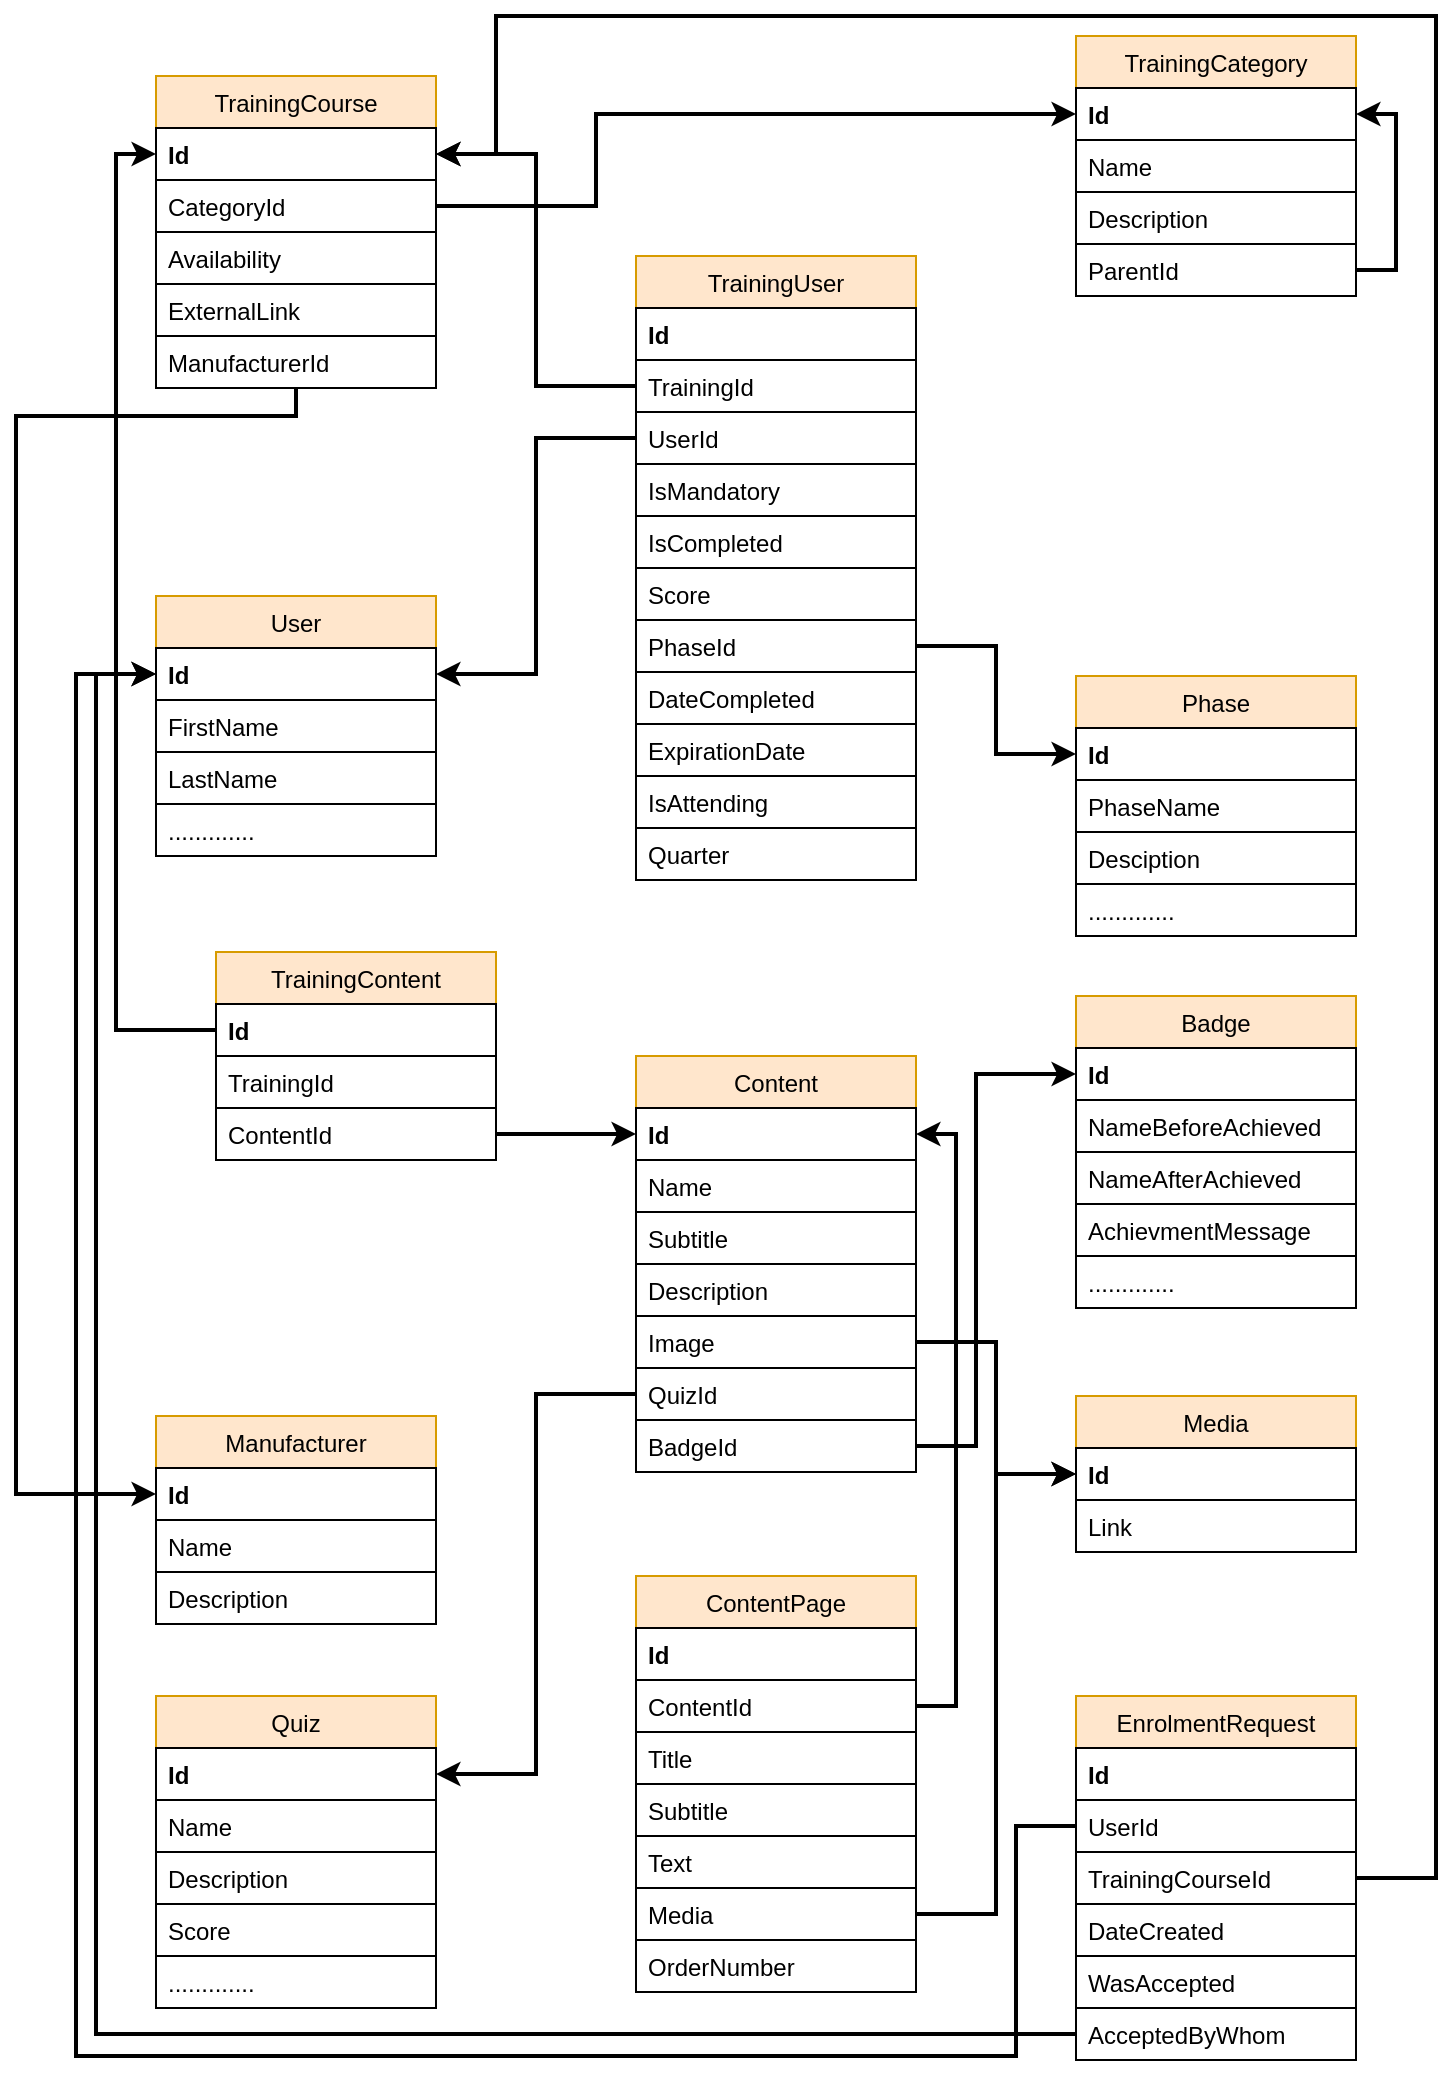 <mxfile version="13.5.7" type="github">
  <diagram id="uwtyysx4m1KapevDH-VO" name="Page-1">
    <mxGraphModel dx="1186" dy="723" grid="1" gridSize="10" guides="1" tooltips="1" connect="1" arrows="1" fold="1" page="1" pageScale="1" pageWidth="850" pageHeight="1400" background="none" math="0" shadow="0">
      <root>
        <mxCell id="0" />
        <mxCell id="1" parent="0" />
        <mxCell id="DK5eT5kbk5P_7S_4OPEw-1" value="TrainingCourse" style="swimlane;fontStyle=0;childLayout=stackLayout;horizontal=1;startSize=26;fillColor=#ffe6cc;horizontalStack=0;resizeParent=1;resizeParentMax=0;resizeLast=0;collapsible=1;marginBottom=0;shadow=0;comic=0;glass=0;rounded=0;swimlaneFillColor=none;strokeColor=#d79b00;" parent="1" vertex="1">
          <mxGeometry x="100" y="60" width="140" height="156" as="geometry" />
        </mxCell>
        <mxCell id="DK5eT5kbk5P_7S_4OPEw-2" value="Id" style="text;strokeColor=#000000;fillColor=none;align=left;verticalAlign=top;spacingLeft=4;spacingRight=4;overflow=hidden;rotatable=0;points=[[0,0.5],[1,0.5]];portConstraint=eastwest;fontStyle=1;shadow=0;comic=0;" parent="DK5eT5kbk5P_7S_4OPEw-1" vertex="1">
          <mxGeometry y="26" width="140" height="26" as="geometry" />
        </mxCell>
        <mxCell id="DK5eT5kbk5P_7S_4OPEw-8" value="CategoryId" style="text;strokeColor=#000000;fillColor=none;align=left;verticalAlign=top;spacingLeft=4;spacingRight=4;overflow=hidden;rotatable=0;points=[[0,0.5],[1,0.5]];portConstraint=eastwest;shadow=0;comic=0;" parent="DK5eT5kbk5P_7S_4OPEw-1" vertex="1">
          <mxGeometry y="52" width="140" height="26" as="geometry" />
        </mxCell>
        <mxCell id="DK5eT5kbk5P_7S_4OPEw-48" value="Availability" style="text;strokeColor=#000000;fillColor=none;align=left;verticalAlign=top;spacingLeft=4;spacingRight=4;overflow=hidden;rotatable=0;points=[[0,0.5],[1,0.5]];portConstraint=eastwest;shadow=0;comic=0;" parent="DK5eT5kbk5P_7S_4OPEw-1" vertex="1">
          <mxGeometry y="78" width="140" height="26" as="geometry" />
        </mxCell>
        <mxCell id="DK5eT5kbk5P_7S_4OPEw-59" value="ExternalLink" style="text;strokeColor=#000000;fillColor=none;align=left;verticalAlign=top;spacingLeft=4;spacingRight=4;overflow=hidden;rotatable=0;points=[[0,0.5],[1,0.5]];portConstraint=eastwest;shadow=0;comic=0;" parent="DK5eT5kbk5P_7S_4OPEw-1" vertex="1">
          <mxGeometry y="104" width="140" height="26" as="geometry" />
        </mxCell>
        <mxCell id="DK5eT5kbk5P_7S_4OPEw-73" value="ManufacturerId" style="text;strokeColor=#000000;fillColor=none;align=left;verticalAlign=top;spacingLeft=4;spacingRight=4;overflow=hidden;rotatable=0;points=[[0,0.5],[1,0.5]];portConstraint=eastwest;shadow=0;comic=0;" parent="DK5eT5kbk5P_7S_4OPEw-1" vertex="1">
          <mxGeometry y="130" width="140" height="26" as="geometry" />
        </mxCell>
        <mxCell id="DK5eT5kbk5P_7S_4OPEw-27" style="edgeStyle=orthogonalEdgeStyle;rounded=0;orthogonalLoop=1;jettySize=auto;html=1;entryX=1;entryY=0.5;entryDx=0;entryDy=0;strokeWidth=2;shadow=0;comic=0;" parent="1" source="DK5eT5kbk5P_7S_4OPEw-18" target="DK5eT5kbk5P_7S_4OPEw-2" edge="1">
          <mxGeometry relative="1" as="geometry" />
        </mxCell>
        <mxCell id="DK5eT5kbk5P_7S_4OPEw-28" style="edgeStyle=orthogonalEdgeStyle;rounded=0;orthogonalLoop=1;jettySize=auto;html=1;entryX=1;entryY=0.5;entryDx=0;entryDy=0;strokeWidth=2;shadow=0;comic=0;" parent="1" source="DK5eT5kbk5P_7S_4OPEw-19" target="DK5eT5kbk5P_7S_4OPEw-10" edge="1">
          <mxGeometry relative="1" as="geometry" />
        </mxCell>
        <mxCell id="DK5eT5kbk5P_7S_4OPEw-31" value="Phase" style="swimlane;fontStyle=0;childLayout=stackLayout;horizontal=1;startSize=26;fillColor=#ffe6cc;horizontalStack=0;resizeParent=1;resizeParentMax=0;resizeLast=0;collapsible=1;marginBottom=0;shadow=0;comic=0;glass=0;rounded=0;swimlaneFillColor=none;strokeColor=#d79b00;" parent="1" vertex="1">
          <mxGeometry x="560" y="360" width="140" height="130" as="geometry" />
        </mxCell>
        <mxCell id="DK5eT5kbk5P_7S_4OPEw-32" value="Id" style="text;strokeColor=#000000;fillColor=none;align=left;verticalAlign=top;spacingLeft=4;spacingRight=4;overflow=hidden;rotatable=0;points=[[0,0.5],[1,0.5]];portConstraint=eastwest;fontStyle=1;shadow=0;comic=0;" parent="DK5eT5kbk5P_7S_4OPEw-31" vertex="1">
          <mxGeometry y="26" width="140" height="26" as="geometry" />
        </mxCell>
        <mxCell id="DK5eT5kbk5P_7S_4OPEw-33" value="PhaseName" style="text;strokeColor=#000000;fillColor=none;align=left;verticalAlign=top;spacingLeft=4;spacingRight=4;overflow=hidden;rotatable=0;points=[[0,0.5],[1,0.5]];portConstraint=eastwest;shadow=0;comic=0;" parent="DK5eT5kbk5P_7S_4OPEw-31" vertex="1">
          <mxGeometry y="52" width="140" height="26" as="geometry" />
        </mxCell>
        <mxCell id="DK5eT5kbk5P_7S_4OPEw-34" value="Desciption" style="text;strokeColor=#000000;fillColor=none;align=left;verticalAlign=top;spacingLeft=4;spacingRight=4;overflow=hidden;rotatable=0;points=[[0,0.5],[1,0.5]];portConstraint=eastwest;shadow=0;comic=0;" parent="DK5eT5kbk5P_7S_4OPEw-31" vertex="1">
          <mxGeometry y="78" width="140" height="26" as="geometry" />
        </mxCell>
        <mxCell id="DK5eT5kbk5P_7S_4OPEw-35" value="............." style="text;strokeColor=#000000;fillColor=none;align=left;verticalAlign=top;spacingLeft=4;spacingRight=4;overflow=hidden;rotatable=0;points=[[0,0.5],[1,0.5]];portConstraint=eastwest;shadow=0;comic=0;" parent="DK5eT5kbk5P_7S_4OPEw-31" vertex="1">
          <mxGeometry y="104" width="140" height="26" as="geometry" />
        </mxCell>
        <mxCell id="DK5eT5kbk5P_7S_4OPEw-37" value="Badge" style="swimlane;fontStyle=0;childLayout=stackLayout;horizontal=1;startSize=26;fillColor=#ffe6cc;horizontalStack=0;resizeParent=1;resizeParentMax=0;resizeLast=0;collapsible=1;marginBottom=0;shadow=0;comic=0;glass=0;rounded=0;swimlaneFillColor=none;strokeColor=#d79b00;" parent="1" vertex="1">
          <mxGeometry x="560" y="520" width="140" height="156" as="geometry" />
        </mxCell>
        <mxCell id="DK5eT5kbk5P_7S_4OPEw-38" value="Id" style="text;strokeColor=#000000;fillColor=none;align=left;verticalAlign=top;spacingLeft=4;spacingRight=4;overflow=hidden;rotatable=0;points=[[0,0.5],[1,0.5]];portConstraint=eastwest;fontStyle=1;shadow=0;comic=0;" parent="DK5eT5kbk5P_7S_4OPEw-37" vertex="1">
          <mxGeometry y="26" width="140" height="26" as="geometry" />
        </mxCell>
        <mxCell id="DK5eT5kbk5P_7S_4OPEw-39" value="NameBeforeAchieved" style="text;strokeColor=#000000;fillColor=none;align=left;verticalAlign=top;spacingLeft=4;spacingRight=4;overflow=hidden;rotatable=0;points=[[0,0.5],[1,0.5]];portConstraint=eastwest;shadow=0;comic=0;" parent="DK5eT5kbk5P_7S_4OPEw-37" vertex="1">
          <mxGeometry y="52" width="140" height="26" as="geometry" />
        </mxCell>
        <mxCell id="DK5eT5kbk5P_7S_4OPEw-40" value="NameAfterAchieved" style="text;strokeColor=#000000;fillColor=none;align=left;verticalAlign=top;spacingLeft=4;spacingRight=4;overflow=hidden;rotatable=0;points=[[0,0.5],[1,0.5]];portConstraint=eastwest;shadow=0;comic=0;" parent="DK5eT5kbk5P_7S_4OPEw-37" vertex="1">
          <mxGeometry y="78" width="140" height="26" as="geometry" />
        </mxCell>
        <mxCell id="DK5eT5kbk5P_7S_4OPEw-41" value="AchievmentMessage" style="text;strokeColor=#000000;fillColor=none;align=left;verticalAlign=top;spacingLeft=4;spacingRight=4;overflow=hidden;rotatable=0;points=[[0,0.5],[1,0.5]];portConstraint=eastwest;shadow=0;comic=0;" parent="DK5eT5kbk5P_7S_4OPEw-37" vertex="1">
          <mxGeometry y="104" width="140" height="26" as="geometry" />
        </mxCell>
        <mxCell id="DK5eT5kbk5P_7S_4OPEw-42" value="............." style="text;strokeColor=#000000;fillColor=none;align=left;verticalAlign=top;spacingLeft=4;spacingRight=4;overflow=hidden;rotatable=0;points=[[0,0.5],[1,0.5]];portConstraint=eastwest;shadow=0;comic=0;" parent="DK5eT5kbk5P_7S_4OPEw-37" vertex="1">
          <mxGeometry y="130" width="140" height="26" as="geometry" />
        </mxCell>
        <mxCell id="DK5eT5kbk5P_7S_4OPEw-9" value="User" style="swimlane;fontStyle=0;childLayout=stackLayout;horizontal=1;startSize=26;fillColor=#ffe6cc;horizontalStack=0;resizeParent=1;resizeParentMax=0;resizeLast=0;collapsible=1;marginBottom=0;shadow=0;comic=0;glass=0;rounded=0;swimlaneFillColor=none;strokeColor=#d79b00;" parent="1" vertex="1">
          <mxGeometry x="100" y="320" width="140" height="130" as="geometry" />
        </mxCell>
        <mxCell id="DK5eT5kbk5P_7S_4OPEw-10" value="Id" style="text;strokeColor=#000000;fillColor=none;align=left;verticalAlign=top;spacingLeft=4;spacingRight=4;overflow=hidden;rotatable=0;points=[[0,0.5],[1,0.5]];portConstraint=eastwest;fontStyle=1;shadow=0;comic=0;" parent="DK5eT5kbk5P_7S_4OPEw-9" vertex="1">
          <mxGeometry y="26" width="140" height="26" as="geometry" />
        </mxCell>
        <mxCell id="DK5eT5kbk5P_7S_4OPEw-11" value="FirstName" style="text;strokeColor=#000000;fillColor=none;align=left;verticalAlign=top;spacingLeft=4;spacingRight=4;overflow=hidden;rotatable=0;points=[[0,0.5],[1,0.5]];portConstraint=eastwest;shadow=0;comic=0;" parent="DK5eT5kbk5P_7S_4OPEw-9" vertex="1">
          <mxGeometry y="52" width="140" height="26" as="geometry" />
        </mxCell>
        <mxCell id="DK5eT5kbk5P_7S_4OPEw-12" value="LastName" style="text;strokeColor=#000000;fillColor=none;align=left;verticalAlign=top;spacingLeft=4;spacingRight=4;overflow=hidden;rotatable=0;points=[[0,0.5],[1,0.5]];portConstraint=eastwest;shadow=0;comic=0;" parent="DK5eT5kbk5P_7S_4OPEw-9" vertex="1">
          <mxGeometry y="78" width="140" height="26" as="geometry" />
        </mxCell>
        <mxCell id="DK5eT5kbk5P_7S_4OPEw-13" value="............." style="text;strokeColor=#000000;fillColor=none;align=left;verticalAlign=top;spacingLeft=4;spacingRight=4;overflow=hidden;rotatable=0;points=[[0,0.5],[1,0.5]];portConstraint=eastwest;shadow=0;comic=0;" parent="DK5eT5kbk5P_7S_4OPEw-9" vertex="1">
          <mxGeometry y="104" width="140" height="26" as="geometry" />
        </mxCell>
        <mxCell id="DK5eT5kbk5P_7S_4OPEw-54" style="edgeStyle=orthogonalEdgeStyle;rounded=0;comic=0;orthogonalLoop=1;jettySize=auto;html=1;entryX=0;entryY=0.5;entryDx=0;entryDy=0;shadow=0;strokeWidth=2;" parent="1" source="DK5eT5kbk5P_7S_4OPEw-8" target="DK5eT5kbk5P_7S_4OPEw-50" edge="1">
          <mxGeometry relative="1" as="geometry">
            <Array as="points">
              <mxPoint x="320" y="125" />
              <mxPoint x="320" y="79" />
            </Array>
          </mxGeometry>
        </mxCell>
        <mxCell id="DK5eT5kbk5P_7S_4OPEw-16" value="TrainingUser" style="swimlane;fontStyle=0;childLayout=stackLayout;horizontal=1;startSize=26;fillColor=#ffe6cc;horizontalStack=0;resizeParent=1;resizeParentMax=0;resizeLast=0;collapsible=1;marginBottom=0;shadow=0;comic=0;glass=0;rounded=0;swimlaneFillColor=none;strokeColor=#d79b00;" parent="1" vertex="1">
          <mxGeometry x="340" y="150" width="140" height="312" as="geometry" />
        </mxCell>
        <mxCell id="DK5eT5kbk5P_7S_4OPEw-17" value="Id" style="text;strokeColor=#000000;fillColor=none;align=left;verticalAlign=top;spacingLeft=4;spacingRight=4;overflow=hidden;rotatable=0;points=[[0,0.5],[1,0.5]];portConstraint=eastwest;fontStyle=1;shadow=0;comic=0;" parent="DK5eT5kbk5P_7S_4OPEw-16" vertex="1">
          <mxGeometry y="26" width="140" height="26" as="geometry" />
        </mxCell>
        <mxCell id="DK5eT5kbk5P_7S_4OPEw-18" value="TrainingId" style="text;strokeColor=#000000;fillColor=none;align=left;verticalAlign=top;spacingLeft=4;spacingRight=4;overflow=hidden;rotatable=0;points=[[0,0.5],[1,0.5]];portConstraint=eastwest;shadow=0;comic=0;" parent="DK5eT5kbk5P_7S_4OPEw-16" vertex="1">
          <mxGeometry y="52" width="140" height="26" as="geometry" />
        </mxCell>
        <mxCell id="DK5eT5kbk5P_7S_4OPEw-19" value="UserId" style="text;strokeColor=#000000;fillColor=none;align=left;verticalAlign=top;spacingLeft=4;spacingRight=4;overflow=hidden;rotatable=0;points=[[0,0.5],[1,0.5]];portConstraint=eastwest;shadow=0;comic=0;" parent="DK5eT5kbk5P_7S_4OPEw-16" vertex="1">
          <mxGeometry y="78" width="140" height="26" as="geometry" />
        </mxCell>
        <mxCell id="DK5eT5kbk5P_7S_4OPEw-21" value="IsMandatory" style="text;strokeColor=#000000;fillColor=none;align=left;verticalAlign=top;spacingLeft=4;spacingRight=4;overflow=hidden;rotatable=0;points=[[0,0.5],[1,0.5]];portConstraint=eastwest;shadow=0;comic=0;" parent="DK5eT5kbk5P_7S_4OPEw-16" vertex="1">
          <mxGeometry y="104" width="140" height="26" as="geometry" />
        </mxCell>
        <mxCell id="DK5eT5kbk5P_7S_4OPEw-23" value="IsCompleted" style="text;strokeColor=#000000;fillColor=none;align=left;verticalAlign=top;spacingLeft=4;spacingRight=4;overflow=hidden;rotatable=0;points=[[0,0.5],[1,0.5]];portConstraint=eastwest;shadow=0;comic=0;" parent="DK5eT5kbk5P_7S_4OPEw-16" vertex="1">
          <mxGeometry y="130" width="140" height="26" as="geometry" />
        </mxCell>
        <mxCell id="DK5eT5kbk5P_7S_4OPEw-24" value="Score" style="text;strokeColor=#000000;fillColor=none;align=left;verticalAlign=top;spacingLeft=4;spacingRight=4;overflow=hidden;rotatable=0;points=[[0,0.5],[1,0.5]];portConstraint=eastwest;shadow=0;comic=0;" parent="DK5eT5kbk5P_7S_4OPEw-16" vertex="1">
          <mxGeometry y="156" width="140" height="26" as="geometry" />
        </mxCell>
        <mxCell id="DK5eT5kbk5P_7S_4OPEw-25" value="PhaseId" style="text;strokeColor=#000000;fillColor=none;align=left;verticalAlign=top;spacingLeft=4;spacingRight=4;overflow=hidden;rotatable=0;points=[[0,0.5],[1,0.5]];portConstraint=eastwest;shadow=0;comic=0;" parent="DK5eT5kbk5P_7S_4OPEw-16" vertex="1">
          <mxGeometry y="182" width="140" height="26" as="geometry" />
        </mxCell>
        <mxCell id="DK5eT5kbk5P_7S_4OPEw-46" value="DateCompleted" style="text;strokeColor=#000000;fillColor=none;align=left;verticalAlign=top;spacingLeft=4;spacingRight=4;overflow=hidden;rotatable=0;points=[[0,0.5],[1,0.5]];portConstraint=eastwest;shadow=0;comic=0;" parent="DK5eT5kbk5P_7S_4OPEw-16" vertex="1">
          <mxGeometry y="208" width="140" height="26" as="geometry" />
        </mxCell>
        <mxCell id="DK5eT5kbk5P_7S_4OPEw-47" value="ExpirationDate" style="text;strokeColor=#000000;fillColor=none;align=left;verticalAlign=top;spacingLeft=4;spacingRight=4;overflow=hidden;rotatable=0;points=[[0,0.5],[1,0.5]];portConstraint=eastwest;shadow=0;comic=0;" parent="DK5eT5kbk5P_7S_4OPEw-16" vertex="1">
          <mxGeometry y="234" width="140" height="26" as="geometry" />
        </mxCell>
        <mxCell id="Cdiy6JWCYsth_nG0e7zZ-1" value="IsAttending" style="text;strokeColor=#000000;fillColor=none;align=left;verticalAlign=top;spacingLeft=4;spacingRight=4;overflow=hidden;rotatable=0;points=[[0,0.5],[1,0.5]];portConstraint=eastwest;shadow=0;comic=0;" parent="DK5eT5kbk5P_7S_4OPEw-16" vertex="1">
          <mxGeometry y="260" width="140" height="26" as="geometry" />
        </mxCell>
        <mxCell id="Cdiy6JWCYsth_nG0e7zZ-15" value="Quarter" style="text;strokeColor=#000000;fillColor=none;align=left;verticalAlign=top;spacingLeft=4;spacingRight=4;overflow=hidden;rotatable=0;points=[[0,0.5],[1,0.5]];portConstraint=eastwest;shadow=0;comic=0;" parent="DK5eT5kbk5P_7S_4OPEw-16" vertex="1">
          <mxGeometry y="286" width="140" height="26" as="geometry" />
        </mxCell>
        <mxCell id="DK5eT5kbk5P_7S_4OPEw-58" style="edgeStyle=orthogonalEdgeStyle;rounded=0;comic=0;orthogonalLoop=1;jettySize=auto;html=1;entryX=1;entryY=0.5;entryDx=0;entryDy=0;shadow=0;strokeWidth=2;startArrow=classic;startFill=1;endArrow=none;endFill=0;" parent="1" source="DK5eT5kbk5P_7S_4OPEw-32" target="DK5eT5kbk5P_7S_4OPEw-25" edge="1">
          <mxGeometry relative="1" as="geometry" />
        </mxCell>
        <mxCell id="DK5eT5kbk5P_7S_4OPEw-49" value="TrainingCategory" style="swimlane;fontStyle=0;childLayout=stackLayout;horizontal=1;startSize=26;fillColor=#ffe6cc;horizontalStack=0;resizeParent=1;resizeParentMax=0;resizeLast=0;collapsible=1;marginBottom=0;shadow=0;comic=0;glass=0;rounded=0;swimlaneFillColor=none;strokeColor=#d79b00;" parent="1" vertex="1">
          <mxGeometry x="560" y="40" width="140" height="130" as="geometry" />
        </mxCell>
        <mxCell id="DK5eT5kbk5P_7S_4OPEw-50" value="Id" style="text;strokeColor=#000000;fillColor=none;align=left;verticalAlign=top;spacingLeft=4;spacingRight=4;overflow=hidden;rotatable=0;points=[[0,0.5],[1,0.5]];portConstraint=eastwest;fontStyle=1;shadow=0;comic=0;" parent="DK5eT5kbk5P_7S_4OPEw-49" vertex="1">
          <mxGeometry y="26" width="140" height="26" as="geometry" />
        </mxCell>
        <mxCell id="DK5eT5kbk5P_7S_4OPEw-51" value="Name" style="text;strokeColor=#000000;fillColor=none;align=left;verticalAlign=top;spacingLeft=4;spacingRight=4;overflow=hidden;rotatable=0;points=[[0,0.5],[1,0.5]];portConstraint=eastwest;shadow=0;comic=0;" parent="DK5eT5kbk5P_7S_4OPEw-49" vertex="1">
          <mxGeometry y="52" width="140" height="26" as="geometry" />
        </mxCell>
        <mxCell id="DK5eT5kbk5P_7S_4OPEw-52" value="Description" style="text;strokeColor=#000000;fillColor=none;align=left;verticalAlign=top;spacingLeft=4;spacingRight=4;overflow=hidden;rotatable=0;points=[[0,0.5],[1,0.5]];portConstraint=eastwest;shadow=0;comic=0;" parent="DK5eT5kbk5P_7S_4OPEw-49" vertex="1">
          <mxGeometry y="78" width="140" height="26" as="geometry" />
        </mxCell>
        <mxCell id="Cdiy6JWCYsth_nG0e7zZ-16" style="edgeStyle=orthogonalEdgeStyle;rounded=0;orthogonalLoop=1;jettySize=auto;html=1;entryX=1;entryY=0.5;entryDx=0;entryDy=0;strokeWidth=2;" parent="DK5eT5kbk5P_7S_4OPEw-49" source="DK5eT5kbk5P_7S_4OPEw-55" target="DK5eT5kbk5P_7S_4OPEw-50" edge="1">
          <mxGeometry relative="1" as="geometry">
            <Array as="points">
              <mxPoint x="160" y="117" />
              <mxPoint x="160" y="39" />
            </Array>
          </mxGeometry>
        </mxCell>
        <mxCell id="DK5eT5kbk5P_7S_4OPEw-55" value="ParentId" style="text;strokeColor=#000000;fillColor=none;align=left;verticalAlign=top;spacingLeft=4;spacingRight=4;overflow=hidden;rotatable=0;points=[[0,0.5],[1,0.5]];portConstraint=eastwest;shadow=0;comic=0;" parent="DK5eT5kbk5P_7S_4OPEw-49" vertex="1">
          <mxGeometry y="104" width="140" height="26" as="geometry" />
        </mxCell>
        <mxCell id="DK5eT5kbk5P_7S_4OPEw-67" value="Manufacturer" style="swimlane;fontStyle=0;childLayout=stackLayout;horizontal=1;startSize=26;fillColor=#ffe6cc;horizontalStack=0;resizeParent=1;resizeParentMax=0;resizeLast=0;collapsible=1;marginBottom=0;shadow=0;comic=0;glass=0;rounded=0;swimlaneFillColor=none;strokeColor=#d79b00;" parent="1" vertex="1">
          <mxGeometry x="100" y="730" width="140" height="104" as="geometry" />
        </mxCell>
        <mxCell id="DK5eT5kbk5P_7S_4OPEw-68" value="Id" style="text;strokeColor=#000000;fillColor=none;align=left;verticalAlign=top;spacingLeft=4;spacingRight=4;overflow=hidden;rotatable=0;points=[[0,0.5],[1,0.5]];portConstraint=eastwest;fontStyle=1;shadow=0;comic=0;" parent="DK5eT5kbk5P_7S_4OPEw-67" vertex="1">
          <mxGeometry y="26" width="140" height="26" as="geometry" />
        </mxCell>
        <mxCell id="DK5eT5kbk5P_7S_4OPEw-69" value="Name" style="text;strokeColor=#000000;fillColor=none;align=left;verticalAlign=top;spacingLeft=4;spacingRight=4;overflow=hidden;rotatable=0;points=[[0,0.5],[1,0.5]];portConstraint=eastwest;shadow=0;comic=0;" parent="DK5eT5kbk5P_7S_4OPEw-67" vertex="1">
          <mxGeometry y="52" width="140" height="26" as="geometry" />
        </mxCell>
        <mxCell id="DK5eT5kbk5P_7S_4OPEw-70" value="Description" style="text;strokeColor=#000000;fillColor=none;align=left;verticalAlign=top;spacingLeft=4;spacingRight=4;overflow=hidden;rotatable=0;points=[[0,0.5],[1,0.5]];portConstraint=eastwest;shadow=0;comic=0;" parent="DK5eT5kbk5P_7S_4OPEw-67" vertex="1">
          <mxGeometry y="78" width="140" height="26" as="geometry" />
        </mxCell>
        <mxCell id="DK5eT5kbk5P_7S_4OPEw-74" style="edgeStyle=orthogonalEdgeStyle;rounded=0;comic=0;orthogonalLoop=1;jettySize=auto;html=1;entryX=0;entryY=0.5;entryDx=0;entryDy=0;shadow=0;strokeWidth=2;" parent="1" source="DK5eT5kbk5P_7S_4OPEw-73" target="DK5eT5kbk5P_7S_4OPEw-68" edge="1">
          <mxGeometry relative="1" as="geometry">
            <Array as="points">
              <mxPoint x="30" y="230" />
              <mxPoint x="30" y="769" />
            </Array>
          </mxGeometry>
        </mxCell>
        <mxCell id="DK5eT5kbk5P_7S_4OPEw-94" value="Quiz" style="swimlane;fontStyle=0;childLayout=stackLayout;horizontal=1;startSize=26;fillColor=#ffe6cc;horizontalStack=0;resizeParent=1;resizeParentMax=0;resizeLast=0;collapsible=1;marginBottom=0;shadow=0;comic=0;glass=0;rounded=0;swimlaneFillColor=none;strokeColor=#d79b00;" parent="1" vertex="1">
          <mxGeometry x="100" y="870" width="140" height="156" as="geometry" />
        </mxCell>
        <mxCell id="DK5eT5kbk5P_7S_4OPEw-95" value="Id" style="text;strokeColor=#000000;fillColor=none;align=left;verticalAlign=top;spacingLeft=4;spacingRight=4;overflow=hidden;rotatable=0;points=[[0,0.5],[1,0.5]];portConstraint=eastwest;fontStyle=1;shadow=0;comic=0;" parent="DK5eT5kbk5P_7S_4OPEw-94" vertex="1">
          <mxGeometry y="26" width="140" height="26" as="geometry" />
        </mxCell>
        <mxCell id="DK5eT5kbk5P_7S_4OPEw-96" value="Name" style="text;strokeColor=#000000;fillColor=none;align=left;verticalAlign=top;spacingLeft=4;spacingRight=4;overflow=hidden;rotatable=0;points=[[0,0.5],[1,0.5]];portConstraint=eastwest;shadow=0;comic=0;" parent="DK5eT5kbk5P_7S_4OPEw-94" vertex="1">
          <mxGeometry y="52" width="140" height="26" as="geometry" />
        </mxCell>
        <mxCell id="DK5eT5kbk5P_7S_4OPEw-97" value="Description" style="text;strokeColor=#000000;fillColor=none;align=left;verticalAlign=top;spacingLeft=4;spacingRight=4;overflow=hidden;rotatable=0;points=[[0,0.5],[1,0.5]];portConstraint=eastwest;shadow=0;comic=0;" parent="DK5eT5kbk5P_7S_4OPEw-94" vertex="1">
          <mxGeometry y="78" width="140" height="26" as="geometry" />
        </mxCell>
        <mxCell id="DK5eT5kbk5P_7S_4OPEw-98" value="Score" style="text;strokeColor=#000000;fillColor=none;align=left;verticalAlign=top;spacingLeft=4;spacingRight=4;overflow=hidden;rotatable=0;points=[[0,0.5],[1,0.5]];portConstraint=eastwest;shadow=0;comic=0;" parent="DK5eT5kbk5P_7S_4OPEw-94" vertex="1">
          <mxGeometry y="104" width="140" height="26" as="geometry" />
        </mxCell>
        <mxCell id="DK5eT5kbk5P_7S_4OPEw-99" value="............." style="text;strokeColor=#000000;fillColor=none;align=left;verticalAlign=top;spacingLeft=4;spacingRight=4;overflow=hidden;rotatable=0;points=[[0,0.5],[1,0.5]];portConstraint=eastwest;shadow=0;comic=0;" parent="DK5eT5kbk5P_7S_4OPEw-94" vertex="1">
          <mxGeometry y="130" width="140" height="26" as="geometry" />
        </mxCell>
        <mxCell id="DK5eT5kbk5P_7S_4OPEw-60" value="Content" style="swimlane;fontStyle=0;childLayout=stackLayout;horizontal=1;startSize=26;fillColor=#ffe6cc;horizontalStack=0;resizeParent=1;resizeParentMax=0;resizeLast=0;collapsible=1;marginBottom=0;shadow=0;comic=0;glass=0;rounded=0;swimlaneFillColor=none;strokeColor=#d79b00;" parent="1" vertex="1">
          <mxGeometry x="340" y="550" width="140" height="208" as="geometry" />
        </mxCell>
        <mxCell id="DK5eT5kbk5P_7S_4OPEw-61" value="Id" style="text;strokeColor=#000000;fillColor=none;align=left;verticalAlign=top;spacingLeft=4;spacingRight=4;overflow=hidden;rotatable=0;points=[[0,0.5],[1,0.5]];portConstraint=eastwest;fontStyle=1;shadow=0;comic=0;" parent="DK5eT5kbk5P_7S_4OPEw-60" vertex="1">
          <mxGeometry y="26" width="140" height="26" as="geometry" />
        </mxCell>
        <mxCell id="DK5eT5kbk5P_7S_4OPEw-62" value="Name" style="text;strokeColor=#000000;fillColor=none;align=left;verticalAlign=top;spacingLeft=4;spacingRight=4;overflow=hidden;rotatable=0;points=[[0,0.5],[1,0.5]];portConstraint=eastwest;shadow=0;comic=0;" parent="DK5eT5kbk5P_7S_4OPEw-60" vertex="1">
          <mxGeometry y="52" width="140" height="26" as="geometry" />
        </mxCell>
        <mxCell id="DK5eT5kbk5P_7S_4OPEw-65" value="Subtitle" style="text;strokeColor=#000000;fillColor=none;align=left;verticalAlign=top;spacingLeft=4;spacingRight=4;overflow=hidden;rotatable=0;points=[[0,0.5],[1,0.5]];portConstraint=eastwest;shadow=0;comic=0;" parent="DK5eT5kbk5P_7S_4OPEw-60" vertex="1">
          <mxGeometry y="78" width="140" height="26" as="geometry" />
        </mxCell>
        <mxCell id="DK5eT5kbk5P_7S_4OPEw-63" value="Description" style="text;strokeColor=#000000;fillColor=none;align=left;verticalAlign=top;spacingLeft=4;spacingRight=4;overflow=hidden;rotatable=0;points=[[0,0.5],[1,0.5]];portConstraint=eastwest;shadow=0;comic=0;" parent="DK5eT5kbk5P_7S_4OPEw-60" vertex="1">
          <mxGeometry y="104" width="140" height="26" as="geometry" />
        </mxCell>
        <mxCell id="DK5eT5kbk5P_7S_4OPEw-64" value="Image" style="text;strokeColor=#000000;fillColor=none;align=left;verticalAlign=top;spacingLeft=4;spacingRight=4;overflow=hidden;rotatable=0;points=[[0,0.5],[1,0.5]];portConstraint=eastwest;shadow=0;comic=0;" parent="DK5eT5kbk5P_7S_4OPEw-60" vertex="1">
          <mxGeometry y="130" width="140" height="26" as="geometry" />
        </mxCell>
        <mxCell id="Cdiy6JWCYsth_nG0e7zZ-30" value="QuizId" style="text;strokeColor=#000000;fillColor=none;align=left;verticalAlign=top;spacingLeft=4;spacingRight=4;overflow=hidden;rotatable=0;points=[[0,0.5],[1,0.5]];portConstraint=eastwest;shadow=0;comic=0;" parent="DK5eT5kbk5P_7S_4OPEw-60" vertex="1">
          <mxGeometry y="156" width="140" height="26" as="geometry" />
        </mxCell>
        <mxCell id="5AStEp8IZ1LinRw6jXUl-1" value="BadgeId" style="text;strokeColor=#000000;fillColor=none;align=left;verticalAlign=top;spacingLeft=4;spacingRight=4;overflow=hidden;rotatable=0;points=[[0,0.5],[1,0.5]];portConstraint=eastwest;shadow=0;comic=0;" vertex="1" parent="DK5eT5kbk5P_7S_4OPEw-60">
          <mxGeometry y="182" width="140" height="26" as="geometry" />
        </mxCell>
        <mxCell id="DK5eT5kbk5P_7S_4OPEw-76" value="Media" style="swimlane;fontStyle=0;childLayout=stackLayout;horizontal=1;startSize=26;fillColor=#ffe6cc;horizontalStack=0;resizeParent=1;resizeParentMax=0;resizeLast=0;collapsible=1;marginBottom=0;shadow=0;comic=0;glass=0;rounded=0;swimlaneFillColor=none;strokeColor=#d79b00;" parent="1" vertex="1">
          <mxGeometry x="560" y="720" width="140" height="78" as="geometry" />
        </mxCell>
        <mxCell id="DK5eT5kbk5P_7S_4OPEw-77" value="Id" style="text;strokeColor=#000000;fillColor=none;align=left;verticalAlign=top;spacingLeft=4;spacingRight=4;overflow=hidden;rotatable=0;points=[[0,0.5],[1,0.5]];portConstraint=eastwest;fontStyle=1;shadow=0;comic=0;" parent="DK5eT5kbk5P_7S_4OPEw-76" vertex="1">
          <mxGeometry y="26" width="140" height="26" as="geometry" />
        </mxCell>
        <mxCell id="DK5eT5kbk5P_7S_4OPEw-79" value="Link" style="text;strokeColor=#000000;fillColor=none;align=left;verticalAlign=top;spacingLeft=4;spacingRight=4;overflow=hidden;rotatable=0;points=[[0,0.5],[1,0.5]];portConstraint=eastwest;shadow=0;comic=0;" parent="DK5eT5kbk5P_7S_4OPEw-76" vertex="1">
          <mxGeometry y="52" width="140" height="26" as="geometry" />
        </mxCell>
        <mxCell id="Cdiy6JWCYsth_nG0e7zZ-26" style="edgeStyle=orthogonalEdgeStyle;rounded=0;orthogonalLoop=1;jettySize=auto;html=1;exitX=0;exitY=0.5;exitDx=0;exitDy=0;entryX=1;entryY=0.5;entryDx=0;entryDy=0;strokeWidth=2;startArrow=classic;startFill=1;endArrow=none;endFill=0;" parent="1" source="DK5eT5kbk5P_7S_4OPEw-61" target="Cdiy6JWCYsth_nG0e7zZ-24" edge="1">
          <mxGeometry relative="1" as="geometry" />
        </mxCell>
        <mxCell id="Cdiy6JWCYsth_nG0e7zZ-17" value="TrainingContent" style="swimlane;fontStyle=0;childLayout=stackLayout;horizontal=1;startSize=26;fillColor=#ffe6cc;horizontalStack=0;resizeParent=1;resizeParentMax=0;resizeLast=0;collapsible=1;marginBottom=0;shadow=0;comic=0;glass=0;rounded=0;swimlaneFillColor=none;strokeColor=#d79b00;" parent="1" vertex="1">
          <mxGeometry x="130" y="498" width="140" height="104" as="geometry" />
        </mxCell>
        <mxCell id="Cdiy6JWCYsth_nG0e7zZ-19" value="Id" style="text;strokeColor=#000000;fillColor=none;align=left;verticalAlign=top;spacingLeft=4;spacingRight=4;overflow=hidden;rotatable=0;points=[[0,0.5],[1,0.5]];portConstraint=eastwest;shadow=0;comic=0;fontStyle=1" parent="Cdiy6JWCYsth_nG0e7zZ-17" vertex="1">
          <mxGeometry y="26" width="140" height="26" as="geometry" />
        </mxCell>
        <mxCell id="Cdiy6JWCYsth_nG0e7zZ-27" value="TrainingId" style="text;strokeColor=#000000;fillColor=none;align=left;verticalAlign=top;spacingLeft=4;spacingRight=4;overflow=hidden;rotatable=0;points=[[0,0.5],[1,0.5]];portConstraint=eastwest;shadow=0;comic=0;fontStyle=0" parent="Cdiy6JWCYsth_nG0e7zZ-17" vertex="1">
          <mxGeometry y="52" width="140" height="26" as="geometry" />
        </mxCell>
        <mxCell id="Cdiy6JWCYsth_nG0e7zZ-24" value="ContentId" style="text;strokeColor=#000000;fillColor=none;align=left;verticalAlign=top;spacingLeft=4;spacingRight=4;overflow=hidden;rotatable=0;points=[[0,0.5],[1,0.5]];portConstraint=eastwest;shadow=0;comic=0;fontStyle=0" parent="Cdiy6JWCYsth_nG0e7zZ-17" vertex="1">
          <mxGeometry y="78" width="140" height="26" as="geometry" />
        </mxCell>
        <mxCell id="Cdiy6JWCYsth_nG0e7zZ-28" style="edgeStyle=orthogonalEdgeStyle;rounded=0;orthogonalLoop=1;jettySize=auto;html=1;entryX=0;entryY=0.5;entryDx=0;entryDy=0;strokeWidth=2;" parent="1" source="Cdiy6JWCYsth_nG0e7zZ-19" target="DK5eT5kbk5P_7S_4OPEw-2" edge="1">
          <mxGeometry relative="1" as="geometry" />
        </mxCell>
        <mxCell id="Cdiy6JWCYsth_nG0e7zZ-31" style="edgeStyle=orthogonalEdgeStyle;rounded=0;orthogonalLoop=1;jettySize=auto;html=1;entryX=1;entryY=0.5;entryDx=0;entryDy=0;strokeWidth=2;" parent="1" source="Cdiy6JWCYsth_nG0e7zZ-30" target="DK5eT5kbk5P_7S_4OPEw-95" edge="1">
          <mxGeometry relative="1" as="geometry" />
        </mxCell>
        <mxCell id="Cdiy6JWCYsth_nG0e7zZ-32" style="edgeStyle=orthogonalEdgeStyle;rounded=0;orthogonalLoop=1;jettySize=auto;html=1;exitX=1;exitY=0.5;exitDx=0;exitDy=0;entryX=0;entryY=0.5;entryDx=0;entryDy=0;strokeWidth=2;" parent="1" source="DK5eT5kbk5P_7S_4OPEw-64" target="DK5eT5kbk5P_7S_4OPEw-77" edge="1">
          <mxGeometry relative="1" as="geometry" />
        </mxCell>
        <mxCell id="Cdiy6JWCYsth_nG0e7zZ-33" value="ContentPage" style="swimlane;fontStyle=0;childLayout=stackLayout;horizontal=1;startSize=26;fillColor=#ffe6cc;horizontalStack=0;resizeParent=1;resizeParentMax=0;resizeLast=0;collapsible=1;marginBottom=0;shadow=0;comic=0;glass=0;rounded=0;swimlaneFillColor=none;strokeColor=#d79b00;" parent="1" vertex="1">
          <mxGeometry x="340" y="810" width="140" height="208" as="geometry" />
        </mxCell>
        <mxCell id="Cdiy6JWCYsth_nG0e7zZ-34" value="Id" style="text;strokeColor=#000000;fillColor=none;align=left;verticalAlign=top;spacingLeft=4;spacingRight=4;overflow=hidden;rotatable=0;points=[[0,0.5],[1,0.5]];portConstraint=eastwest;fontStyle=1;shadow=0;comic=0;" parent="Cdiy6JWCYsth_nG0e7zZ-33" vertex="1">
          <mxGeometry y="26" width="140" height="26" as="geometry" />
        </mxCell>
        <mxCell id="Cdiy6JWCYsth_nG0e7zZ-40" value="ContentId" style="text;strokeColor=#000000;fillColor=none;align=left;verticalAlign=top;spacingLeft=4;spacingRight=4;overflow=hidden;rotatable=0;points=[[0,0.5],[1,0.5]];portConstraint=eastwest;fontStyle=0;shadow=0;comic=0;" parent="Cdiy6JWCYsth_nG0e7zZ-33" vertex="1">
          <mxGeometry y="52" width="140" height="26" as="geometry" />
        </mxCell>
        <mxCell id="Cdiy6JWCYsth_nG0e7zZ-35" value="Title" style="text;strokeColor=#000000;fillColor=none;align=left;verticalAlign=top;spacingLeft=4;spacingRight=4;overflow=hidden;rotatable=0;points=[[0,0.5],[1,0.5]];portConstraint=eastwest;shadow=0;comic=0;" parent="Cdiy6JWCYsth_nG0e7zZ-33" vertex="1">
          <mxGeometry y="78" width="140" height="26" as="geometry" />
        </mxCell>
        <mxCell id="Cdiy6JWCYsth_nG0e7zZ-36" value="Subtitle" style="text;strokeColor=#000000;fillColor=none;align=left;verticalAlign=top;spacingLeft=4;spacingRight=4;overflow=hidden;rotatable=0;points=[[0,0.5],[1,0.5]];portConstraint=eastwest;shadow=0;comic=0;" parent="Cdiy6JWCYsth_nG0e7zZ-33" vertex="1">
          <mxGeometry y="104" width="140" height="26" as="geometry" />
        </mxCell>
        <mxCell id="Cdiy6JWCYsth_nG0e7zZ-37" value="Text" style="text;strokeColor=#000000;fillColor=none;align=left;verticalAlign=top;spacingLeft=4;spacingRight=4;overflow=hidden;rotatable=0;points=[[0,0.5],[1,0.5]];portConstraint=eastwest;shadow=0;comic=0;" parent="Cdiy6JWCYsth_nG0e7zZ-33" vertex="1">
          <mxGeometry y="130" width="140" height="26" as="geometry" />
        </mxCell>
        <mxCell id="Cdiy6JWCYsth_nG0e7zZ-38" value="Media" style="text;strokeColor=#000000;fillColor=none;align=left;verticalAlign=top;spacingLeft=4;spacingRight=4;overflow=hidden;rotatable=0;points=[[0,0.5],[1,0.5]];portConstraint=eastwest;shadow=0;comic=0;" parent="Cdiy6JWCYsth_nG0e7zZ-33" vertex="1">
          <mxGeometry y="156" width="140" height="26" as="geometry" />
        </mxCell>
        <mxCell id="Cdiy6JWCYsth_nG0e7zZ-39" value="OrderNumber" style="text;strokeColor=#000000;fillColor=none;align=left;verticalAlign=top;spacingLeft=4;spacingRight=4;overflow=hidden;rotatable=0;points=[[0,0.5],[1,0.5]];portConstraint=eastwest;shadow=0;comic=0;" parent="Cdiy6JWCYsth_nG0e7zZ-33" vertex="1">
          <mxGeometry y="182" width="140" height="26" as="geometry" />
        </mxCell>
        <mxCell id="Cdiy6JWCYsth_nG0e7zZ-42" style="edgeStyle=orthogonalEdgeStyle;rounded=0;orthogonalLoop=1;jettySize=auto;html=1;entryX=1;entryY=0.5;entryDx=0;entryDy=0;strokeWidth=2;" parent="1" source="Cdiy6JWCYsth_nG0e7zZ-40" target="DK5eT5kbk5P_7S_4OPEw-61" edge="1">
          <mxGeometry relative="1" as="geometry">
            <Array as="points">
              <mxPoint x="500" y="875" />
              <mxPoint x="500" y="589" />
            </Array>
          </mxGeometry>
        </mxCell>
        <mxCell id="w5XiqvBfzHEH4jSSdfpY-7" style="edgeStyle=orthogonalEdgeStyle;rounded=0;orthogonalLoop=1;jettySize=auto;html=1;entryX=0;entryY=0.5;entryDx=0;entryDy=0;strokeWidth=2;" parent="1" source="Cdiy6JWCYsth_nG0e7zZ-38" target="DK5eT5kbk5P_7S_4OPEw-77" edge="1">
          <mxGeometry relative="1" as="geometry" />
        </mxCell>
        <mxCell id="w5XiqvBfzHEH4jSSdfpY-10" style="edgeStyle=orthogonalEdgeStyle;rounded=0;orthogonalLoop=1;jettySize=auto;html=1;entryX=0;entryY=0.5;entryDx=0;entryDy=0;strokeWidth=2;" parent="1" source="w5XiqvBfzHEH4jSSdfpY-3" target="DK5eT5kbk5P_7S_4OPEw-10" edge="1">
          <mxGeometry relative="1" as="geometry">
            <Array as="points">
              <mxPoint x="530" y="935" />
              <mxPoint x="530" y="1050" />
              <mxPoint x="60" y="1050" />
              <mxPoint x="60" y="359" />
            </Array>
          </mxGeometry>
        </mxCell>
        <mxCell id="w5XiqvBfzHEH4jSSdfpY-11" style="edgeStyle=orthogonalEdgeStyle;rounded=0;orthogonalLoop=1;jettySize=auto;html=1;strokeWidth=2;" parent="1" source="w5XiqvBfzHEH4jSSdfpY-8" target="DK5eT5kbk5P_7S_4OPEw-10" edge="1">
          <mxGeometry relative="1" as="geometry">
            <Array as="points">
              <mxPoint x="70" y="1039" />
              <mxPoint x="70" y="359" />
            </Array>
          </mxGeometry>
        </mxCell>
        <mxCell id="w5XiqvBfzHEH4jSSdfpY-1" value="EnrolmentRequest" style="swimlane;fontStyle=0;childLayout=stackLayout;horizontal=1;startSize=26;fillColor=#ffe6cc;horizontalStack=0;resizeParent=1;resizeParentMax=0;resizeLast=0;collapsible=1;marginBottom=0;shadow=0;comic=0;glass=0;rounded=0;swimlaneFillColor=none;strokeColor=#d79b00;" parent="1" vertex="1">
          <mxGeometry x="560" y="870" width="140" height="182" as="geometry" />
        </mxCell>
        <mxCell id="w5XiqvBfzHEH4jSSdfpY-2" value="Id" style="text;strokeColor=#000000;fillColor=none;align=left;verticalAlign=top;spacingLeft=4;spacingRight=4;overflow=hidden;rotatable=0;points=[[0,0.5],[1,0.5]];portConstraint=eastwest;fontStyle=1;shadow=0;comic=0;" parent="w5XiqvBfzHEH4jSSdfpY-1" vertex="1">
          <mxGeometry y="26" width="140" height="26" as="geometry" />
        </mxCell>
        <mxCell id="w5XiqvBfzHEH4jSSdfpY-3" value="UserId" style="text;strokeColor=#000000;fillColor=none;align=left;verticalAlign=top;spacingLeft=4;spacingRight=4;overflow=hidden;rotatable=0;points=[[0,0.5],[1,0.5]];portConstraint=eastwest;shadow=0;comic=0;" parent="w5XiqvBfzHEH4jSSdfpY-1" vertex="1">
          <mxGeometry y="52" width="140" height="26" as="geometry" />
        </mxCell>
        <mxCell id="w5XiqvBfzHEH4jSSdfpY-4" value="TrainingCourseId" style="text;strokeColor=#000000;fillColor=none;align=left;verticalAlign=top;spacingLeft=4;spacingRight=4;overflow=hidden;rotatable=0;points=[[0,0.5],[1,0.5]];portConstraint=eastwest;shadow=0;comic=0;" parent="w5XiqvBfzHEH4jSSdfpY-1" vertex="1">
          <mxGeometry y="78" width="140" height="26" as="geometry" />
        </mxCell>
        <mxCell id="w5XiqvBfzHEH4jSSdfpY-5" value="DateCreated" style="text;strokeColor=#000000;fillColor=none;align=left;verticalAlign=top;spacingLeft=4;spacingRight=4;overflow=hidden;rotatable=0;points=[[0,0.5],[1,0.5]];portConstraint=eastwest;shadow=0;comic=0;" parent="w5XiqvBfzHEH4jSSdfpY-1" vertex="1">
          <mxGeometry y="104" width="140" height="26" as="geometry" />
        </mxCell>
        <mxCell id="w5XiqvBfzHEH4jSSdfpY-6" value="WasAccepted" style="text;strokeColor=#000000;fillColor=none;align=left;verticalAlign=top;spacingLeft=4;spacingRight=4;overflow=hidden;rotatable=0;points=[[0,0.5],[1,0.5]];portConstraint=eastwest;shadow=0;comic=0;" parent="w5XiqvBfzHEH4jSSdfpY-1" vertex="1">
          <mxGeometry y="130" width="140" height="26" as="geometry" />
        </mxCell>
        <mxCell id="w5XiqvBfzHEH4jSSdfpY-8" value="AcceptedByWhom" style="text;strokeColor=#000000;fillColor=none;align=left;verticalAlign=top;spacingLeft=4;spacingRight=4;overflow=hidden;rotatable=0;points=[[0,0.5],[1,0.5]];portConstraint=eastwest;shadow=0;comic=0;" parent="w5XiqvBfzHEH4jSSdfpY-1" vertex="1">
          <mxGeometry y="156" width="140" height="26" as="geometry" />
        </mxCell>
        <mxCell id="w5XiqvBfzHEH4jSSdfpY-12" style="edgeStyle=orthogonalEdgeStyle;rounded=0;orthogonalLoop=1;jettySize=auto;html=1;entryX=1;entryY=0.5;entryDx=0;entryDy=0;strokeWidth=2;" parent="1" source="w5XiqvBfzHEH4jSSdfpY-4" target="DK5eT5kbk5P_7S_4OPEw-2" edge="1">
          <mxGeometry relative="1" as="geometry">
            <Array as="points">
              <mxPoint x="740" y="961" />
              <mxPoint x="740" y="30" />
              <mxPoint x="270" y="30" />
              <mxPoint x="270" y="99" />
            </Array>
          </mxGeometry>
        </mxCell>
        <mxCell id="5AStEp8IZ1LinRw6jXUl-2" style="edgeStyle=orthogonalEdgeStyle;rounded=0;orthogonalLoop=1;jettySize=auto;html=1;entryX=0;entryY=0.5;entryDx=0;entryDy=0;strokeWidth=2;" edge="1" parent="1" source="5AStEp8IZ1LinRw6jXUl-1" target="DK5eT5kbk5P_7S_4OPEw-38">
          <mxGeometry relative="1" as="geometry">
            <Array as="points">
              <mxPoint x="510" y="745" />
              <mxPoint x="510" y="559" />
            </Array>
          </mxGeometry>
        </mxCell>
      </root>
    </mxGraphModel>
  </diagram>
</mxfile>
